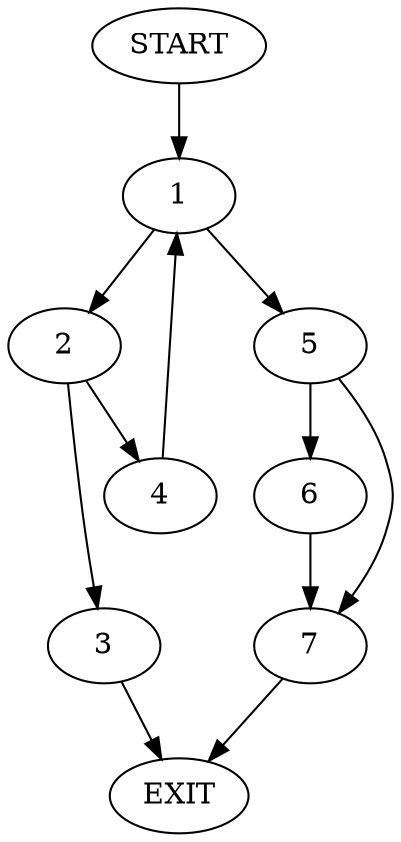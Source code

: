 digraph { 
0 [label="START"];
1;
2;
3;
4;
5;
6;
7;
8[label="EXIT"];
0 -> 1;
1 -> 2;
1 -> 5;
2 -> 3;
2 -> 4;
3 -> 8;
4 -> 1;
5 -> 6;
5 -> 7;
6 -> 7;
7 -> 8;
}